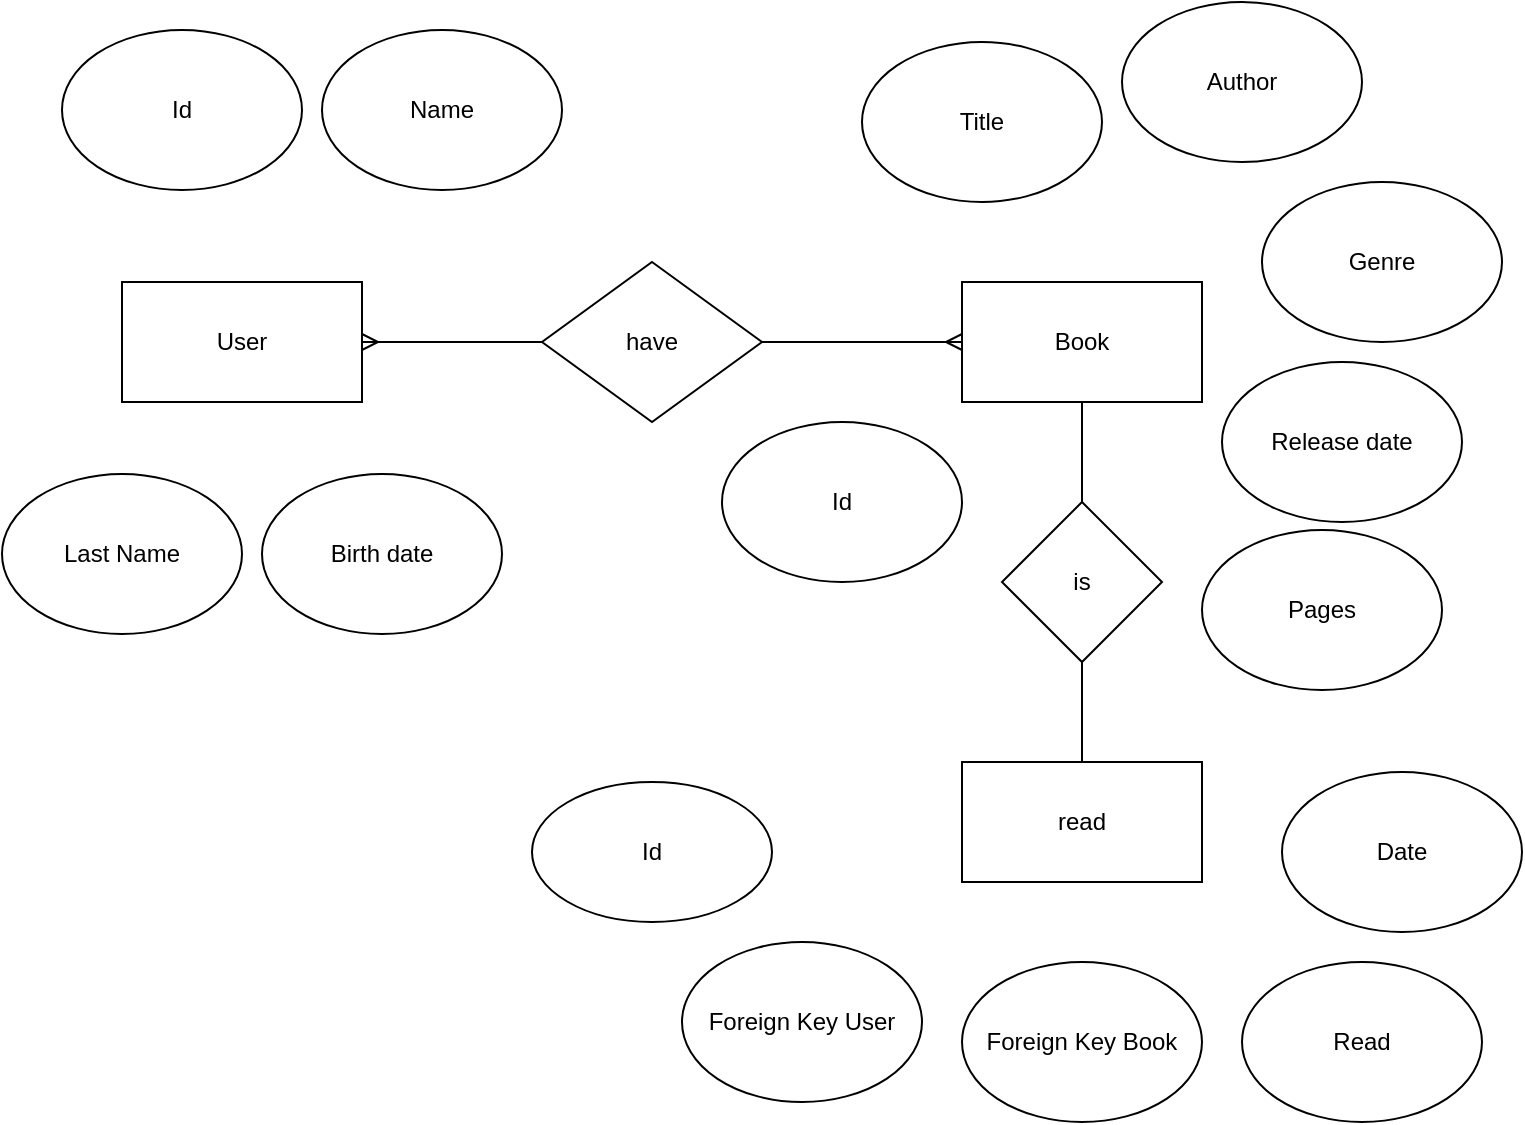 <mxfile version="11.2.4" type="device" pages="1"><diagram id="oXI6zfl-ufFXDT5IXm3s" name="Page-1"><mxGraphModel dx="1695" dy="481" grid="1" gridSize="10" guides="1" tooltips="1" connect="1" arrows="1" fold="1" page="1" pageScale="1" pageWidth="827" pageHeight="1169" math="0" shadow="0"><root><mxCell id="0"/><mxCell id="1" parent="0"/><mxCell id="-ssmOD3s7jy_aAQTPsG5-1" value="User" style="rounded=0;whiteSpace=wrap;html=1;" vertex="1" parent="1"><mxGeometry x="30" y="220" width="120" height="60" as="geometry"/></mxCell><mxCell id="-ssmOD3s7jy_aAQTPsG5-2" value="have" style="rhombus;whiteSpace=wrap;html=1;" vertex="1" parent="1"><mxGeometry x="240" y="210" width="110" height="80" as="geometry"/></mxCell><mxCell id="-ssmOD3s7jy_aAQTPsG5-15" value="" style="edgeStyle=none;rounded=0;orthogonalLoop=1;jettySize=auto;html=1;endArrow=none;endFill=0;entryX=1;entryY=0.5;entryDx=0;entryDy=0;startArrow=ERmany;startFill=0;" edge="1" parent="1" source="-ssmOD3s7jy_aAQTPsG5-3" target="-ssmOD3s7jy_aAQTPsG5-2"><mxGeometry relative="1" as="geometry"><mxPoint x="370" y="250" as="targetPoint"/></mxGeometry></mxCell><mxCell id="-ssmOD3s7jy_aAQTPsG5-19" value="" style="edgeStyle=none;rounded=0;orthogonalLoop=1;jettySize=auto;html=1;startArrow=none;startFill=0;endArrow=none;endFill=0;" edge="1" parent="1" source="-ssmOD3s7jy_aAQTPsG5-3" target="-ssmOD3s7jy_aAQTPsG5-17"><mxGeometry relative="1" as="geometry"/></mxCell><mxCell id="-ssmOD3s7jy_aAQTPsG5-3" value="Book" style="rounded=0;whiteSpace=wrap;html=1;" vertex="1" parent="1"><mxGeometry x="450" y="220" width="120" height="60" as="geometry"/></mxCell><mxCell id="-ssmOD3s7jy_aAQTPsG5-7" value="" style="endArrow=ERmany;html=1;endFill=0;entryX=1;entryY=0.5;entryDx=0;entryDy=0;exitX=0;exitY=0.5;exitDx=0;exitDy=0;" edge="1" parent="1" source="-ssmOD3s7jy_aAQTPsG5-2" target="-ssmOD3s7jy_aAQTPsG5-1"><mxGeometry width="50" height="50" relative="1" as="geometry"><mxPoint x="230" y="250" as="sourcePoint"/><mxPoint x="200" y="300" as="targetPoint"/></mxGeometry></mxCell><mxCell id="-ssmOD3s7jy_aAQTPsG5-20" value="" style="edgeStyle=none;rounded=0;orthogonalLoop=1;jettySize=auto;html=1;startArrow=none;startFill=0;endArrow=none;endFill=0;" edge="1" parent="1" source="-ssmOD3s7jy_aAQTPsG5-16" target="-ssmOD3s7jy_aAQTPsG5-17"><mxGeometry relative="1" as="geometry"/></mxCell><mxCell id="-ssmOD3s7jy_aAQTPsG5-16" value="read" style="rounded=0;whiteSpace=wrap;html=1;" vertex="1" parent="1"><mxGeometry x="450" y="460" width="120" height="60" as="geometry"/></mxCell><mxCell id="-ssmOD3s7jy_aAQTPsG5-17" value="is" style="rhombus;whiteSpace=wrap;html=1;" vertex="1" parent="1"><mxGeometry x="470" y="330" width="80" height="80" as="geometry"/></mxCell><mxCell id="-ssmOD3s7jy_aAQTPsG5-21" value="Id" style="ellipse;whiteSpace=wrap;html=1;" vertex="1" parent="1"><mxGeometry x="235" y="470" width="120" height="70" as="geometry"/></mxCell><mxCell id="-ssmOD3s7jy_aAQTPsG5-22" value="Date" style="ellipse;whiteSpace=wrap;html=1;" vertex="1" parent="1"><mxGeometry x="610" y="465" width="120" height="80" as="geometry"/></mxCell><mxCell id="-ssmOD3s7jy_aAQTPsG5-23" value="Foreign Key User" style="ellipse;whiteSpace=wrap;html=1;" vertex="1" parent="1"><mxGeometry x="310" y="550" width="120" height="80" as="geometry"/></mxCell><mxCell id="-ssmOD3s7jy_aAQTPsG5-24" value="Read" style="ellipse;whiteSpace=wrap;html=1;" vertex="1" parent="1"><mxGeometry x="590" y="560" width="120" height="80" as="geometry"/></mxCell><mxCell id="-ssmOD3s7jy_aAQTPsG5-25" value="Foreign Key Book" style="ellipse;whiteSpace=wrap;html=1;" vertex="1" parent="1"><mxGeometry x="450" y="560" width="120" height="80" as="geometry"/></mxCell><mxCell id="-ssmOD3s7jy_aAQTPsG5-29" value="Id" style="ellipse;whiteSpace=wrap;html=1;" vertex="1" parent="1"><mxGeometry y="94" width="120" height="80" as="geometry"/></mxCell><mxCell id="-ssmOD3s7jy_aAQTPsG5-30" value="Last Name" style="ellipse;whiteSpace=wrap;html=1;" vertex="1" parent="1"><mxGeometry x="-30" y="316" width="120" height="80" as="geometry"/></mxCell><mxCell id="-ssmOD3s7jy_aAQTPsG5-31" value="Birth date" style="ellipse;whiteSpace=wrap;html=1;" vertex="1" parent="1"><mxGeometry x="100" y="316" width="120" height="80" as="geometry"/></mxCell><mxCell id="-ssmOD3s7jy_aAQTPsG5-32" value="Name" style="ellipse;whiteSpace=wrap;html=1;" vertex="1" parent="1"><mxGeometry x="130" y="94" width="120" height="80" as="geometry"/></mxCell><mxCell id="-ssmOD3s7jy_aAQTPsG5-33" value="Title" style="ellipse;whiteSpace=wrap;html=1;" vertex="1" parent="1"><mxGeometry x="400" y="100" width="120" height="80" as="geometry"/></mxCell><mxCell id="-ssmOD3s7jy_aAQTPsG5-34" value="Author" style="ellipse;whiteSpace=wrap;html=1;" vertex="1" parent="1"><mxGeometry x="530" y="80" width="120" height="80" as="geometry"/></mxCell><mxCell id="-ssmOD3s7jy_aAQTPsG5-35" value="Genre" style="ellipse;whiteSpace=wrap;html=1;" vertex="1" parent="1"><mxGeometry x="600" y="170" width="120" height="80" as="geometry"/></mxCell><mxCell id="-ssmOD3s7jy_aAQTPsG5-36" value="Release date" style="ellipse;whiteSpace=wrap;html=1;" vertex="1" parent="1"><mxGeometry x="580" y="260" width="120" height="80" as="geometry"/></mxCell><mxCell id="-ssmOD3s7jy_aAQTPsG5-37" value="Pages" style="ellipse;whiteSpace=wrap;html=1;" vertex="1" parent="1"><mxGeometry x="570" y="344" width="120" height="80" as="geometry"/></mxCell><mxCell id="-ssmOD3s7jy_aAQTPsG5-38" value="Id" style="ellipse;whiteSpace=wrap;html=1;" vertex="1" parent="1"><mxGeometry x="330" y="290" width="120" height="80" as="geometry"/></mxCell></root></mxGraphModel></diagram></mxfile>